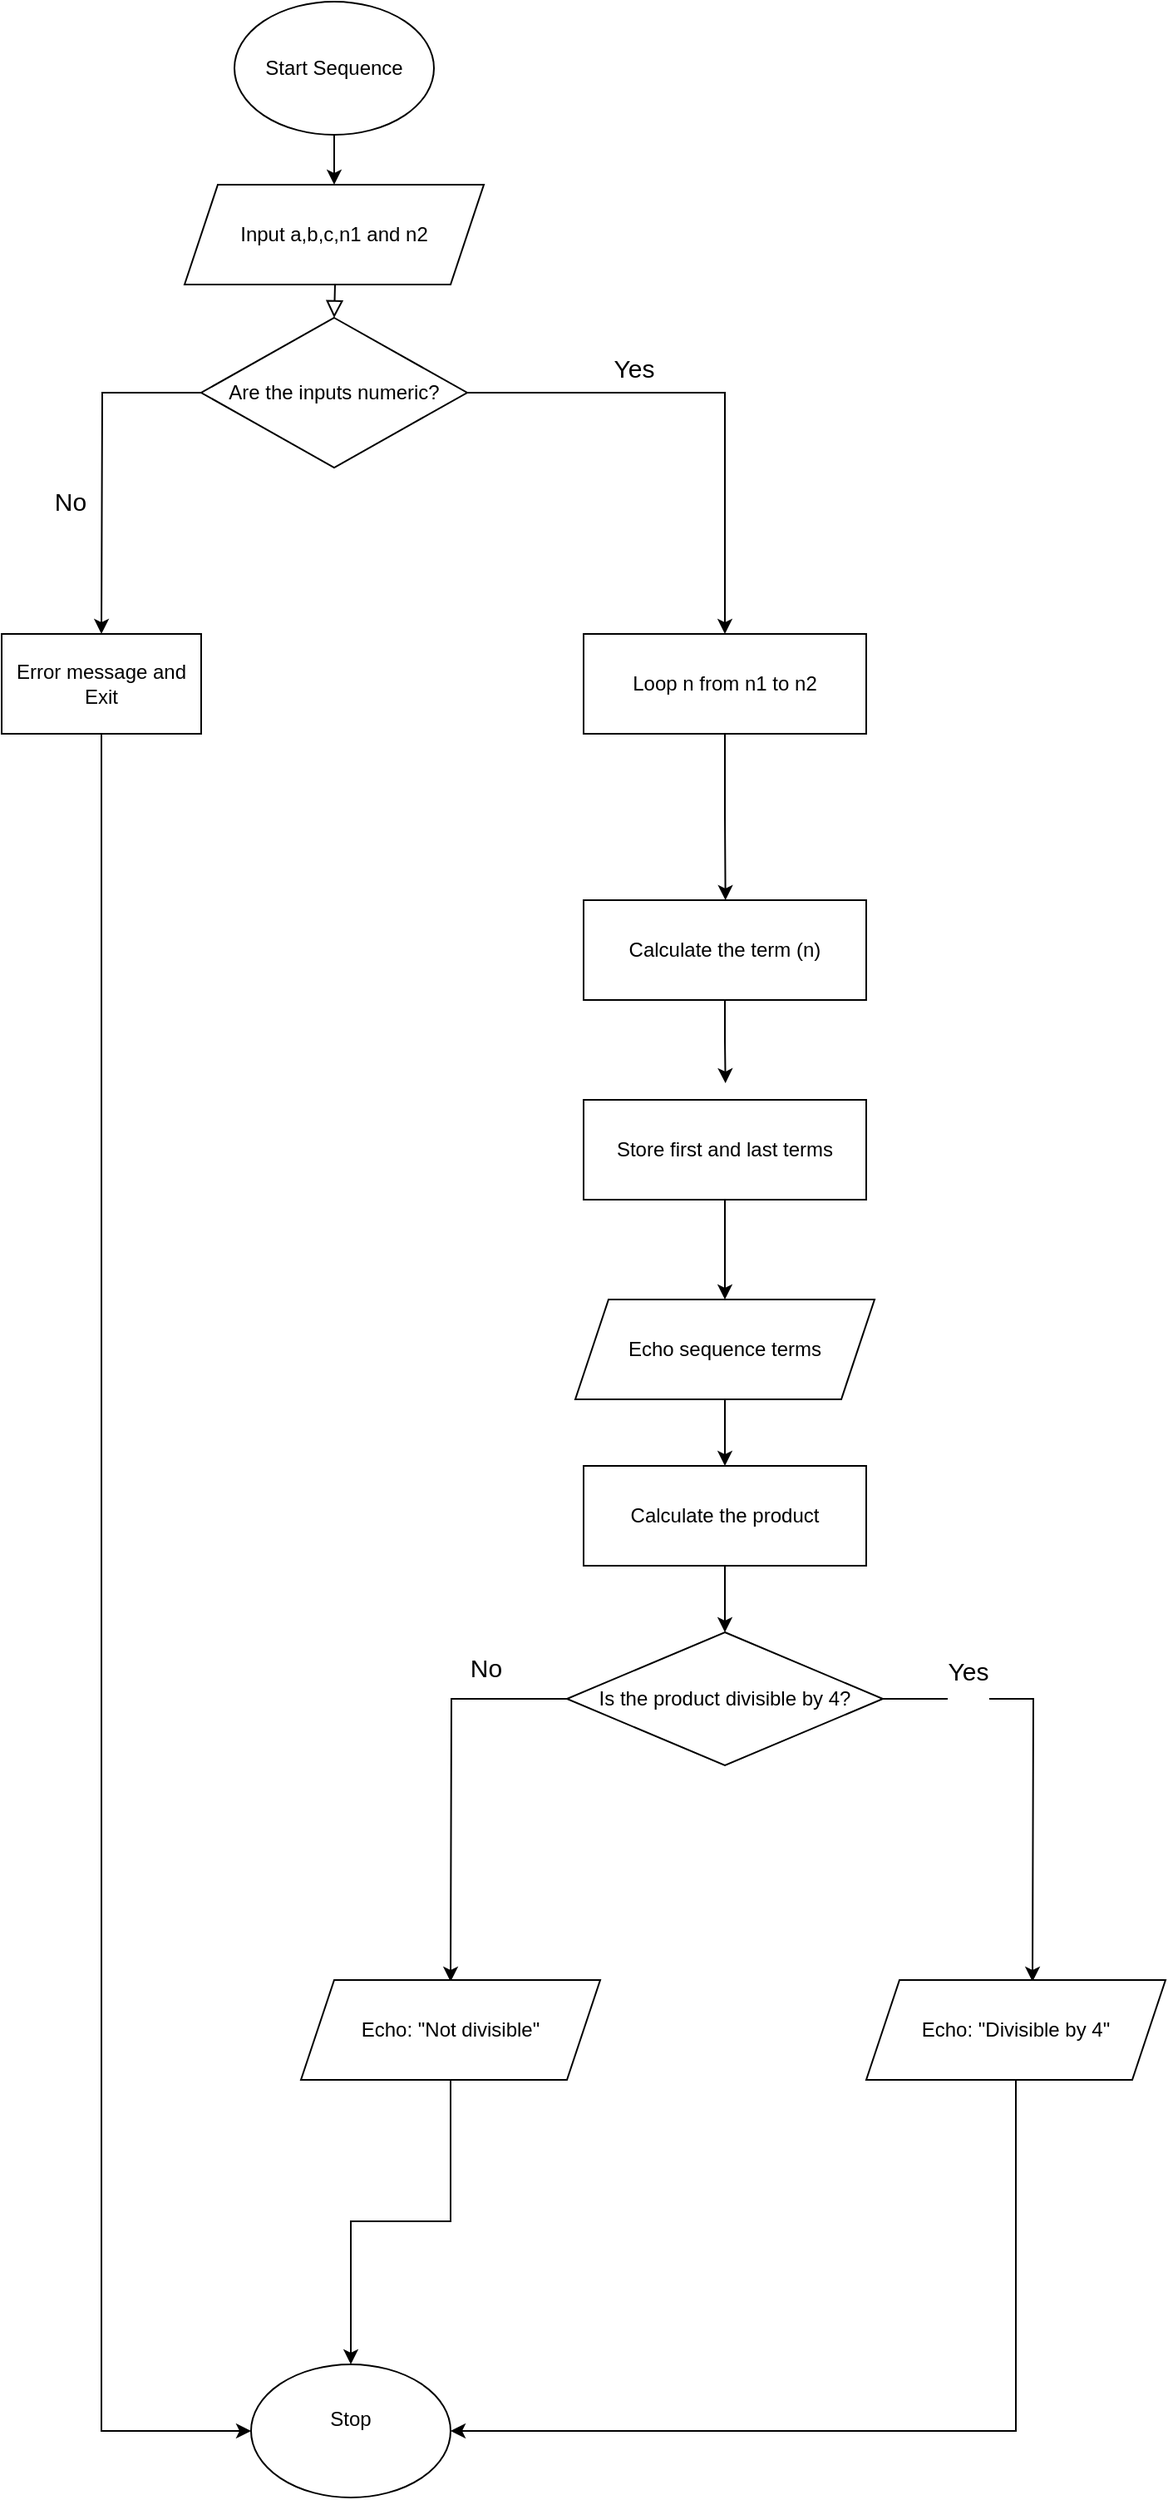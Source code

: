 <mxfile version="25.0.1">
  <diagram id="C5RBs43oDa-KdzZeNtuy" name="Page-1">
    <mxGraphModel dx="1687" dy="2077" grid="1" gridSize="10" guides="1" tooltips="1" connect="1" arrows="1" fold="1" page="1" pageScale="1" pageWidth="827" pageHeight="1169" math="0" shadow="0">
      <root>
        <mxCell id="WIyWlLk6GJQsqaUBKTNV-0" />
        <mxCell id="WIyWlLk6GJQsqaUBKTNV-1" parent="WIyWlLk6GJQsqaUBKTNV-0" />
        <mxCell id="WIyWlLk6GJQsqaUBKTNV-2" value="" style="rounded=0;html=1;jettySize=auto;orthogonalLoop=1;fontSize=11;endArrow=block;endFill=0;endSize=8;strokeWidth=1;shadow=0;labelBackgroundColor=none;edgeStyle=orthogonalEdgeStyle;" parent="WIyWlLk6GJQsqaUBKTNV-1" edge="1">
          <mxGeometry relative="1" as="geometry">
            <mxPoint x="220" y="130" as="sourcePoint" />
            <mxPoint x="220" y="170" as="targetPoint" />
          </mxGeometry>
        </mxCell>
        <mxCell id="cGGMdD4gigf5Eg3kvMlx-1" style="edgeStyle=orthogonalEdgeStyle;rounded=0;orthogonalLoop=1;jettySize=auto;html=1;exitX=0.5;exitY=1;exitDx=0;exitDy=0;" edge="1" parent="WIyWlLk6GJQsqaUBKTNV-1" source="cGGMdD4gigf5Eg3kvMlx-0">
          <mxGeometry relative="1" as="geometry">
            <mxPoint x="220" y="90" as="targetPoint" />
          </mxGeometry>
        </mxCell>
        <mxCell id="cGGMdD4gigf5Eg3kvMlx-0" value="Start Sequence" style="ellipse;whiteSpace=wrap;html=1;" vertex="1" parent="WIyWlLk6GJQsqaUBKTNV-1">
          <mxGeometry x="160" y="-20" width="120" height="80" as="geometry" />
        </mxCell>
        <mxCell id="cGGMdD4gigf5Eg3kvMlx-5" style="edgeStyle=orthogonalEdgeStyle;rounded=0;orthogonalLoop=1;jettySize=auto;html=1;" edge="1" parent="WIyWlLk6GJQsqaUBKTNV-1" source="cGGMdD4gigf5Eg3kvMlx-3">
          <mxGeometry relative="1" as="geometry">
            <mxPoint x="80.0" y="360" as="targetPoint" />
          </mxGeometry>
        </mxCell>
        <mxCell id="cGGMdD4gigf5Eg3kvMlx-9" value="&lt;font style=&quot;font-size: 15px;&quot;&gt;No&lt;/font&gt;" style="edgeLabel;html=1;align=center;verticalAlign=middle;resizable=0;points=[];" vertex="1" connectable="0" parent="cGGMdD4gigf5Eg3kvMlx-5">
          <mxGeometry x="0.211" y="-1" relative="1" as="geometry">
            <mxPoint x="-19" as="offset" />
          </mxGeometry>
        </mxCell>
        <mxCell id="cGGMdD4gigf5Eg3kvMlx-10" style="edgeStyle=orthogonalEdgeStyle;rounded=0;orthogonalLoop=1;jettySize=auto;html=1;exitX=1;exitY=0.5;exitDx=0;exitDy=0;" edge="1" parent="WIyWlLk6GJQsqaUBKTNV-1" source="cGGMdD4gigf5Eg3kvMlx-3" target="cGGMdD4gigf5Eg3kvMlx-11">
          <mxGeometry relative="1" as="geometry">
            <mxPoint x="440" y="360" as="targetPoint" />
          </mxGeometry>
        </mxCell>
        <mxCell id="cGGMdD4gigf5Eg3kvMlx-12" value="&lt;font style=&quot;font-size: 15px;&quot;&gt;Yes&lt;/font&gt;" style="edgeLabel;html=1;align=center;verticalAlign=middle;resizable=0;points=[];" vertex="1" connectable="0" parent="cGGMdD4gigf5Eg3kvMlx-10">
          <mxGeometry x="0.17" y="1" relative="1" as="geometry">
            <mxPoint x="-56" y="-36" as="offset" />
          </mxGeometry>
        </mxCell>
        <mxCell id="cGGMdD4gigf5Eg3kvMlx-3" value="Are the inputs numeric?" style="rhombus;whiteSpace=wrap;html=1;" vertex="1" parent="WIyWlLk6GJQsqaUBKTNV-1">
          <mxGeometry x="140" y="170" width="160" height="90" as="geometry" />
        </mxCell>
        <mxCell id="cGGMdD4gigf5Eg3kvMlx-8" style="edgeStyle=orthogonalEdgeStyle;rounded=0;orthogonalLoop=1;jettySize=auto;html=1;exitX=0.5;exitY=1;exitDx=0;exitDy=0;entryX=0;entryY=0.5;entryDx=0;entryDy=0;" edge="1" parent="WIyWlLk6GJQsqaUBKTNV-1" source="cGGMdD4gigf5Eg3kvMlx-6" target="cGGMdD4gigf5Eg3kvMlx-7">
          <mxGeometry relative="1" as="geometry" />
        </mxCell>
        <mxCell id="cGGMdD4gigf5Eg3kvMlx-6" value="Error message and Exit" style="rounded=0;whiteSpace=wrap;html=1;" vertex="1" parent="WIyWlLk6GJQsqaUBKTNV-1">
          <mxGeometry x="20" y="360" width="120" height="60" as="geometry" />
        </mxCell>
        <mxCell id="cGGMdD4gigf5Eg3kvMlx-7" value="Stop&lt;div&gt;&lt;br&gt;&lt;/div&gt;" style="ellipse;whiteSpace=wrap;html=1;" vertex="1" parent="WIyWlLk6GJQsqaUBKTNV-1">
          <mxGeometry x="170" y="1400" width="120" height="80" as="geometry" />
        </mxCell>
        <mxCell id="cGGMdD4gigf5Eg3kvMlx-13" style="edgeStyle=orthogonalEdgeStyle;rounded=0;orthogonalLoop=1;jettySize=auto;html=1;exitX=0.5;exitY=1;exitDx=0;exitDy=0;" edge="1" parent="WIyWlLk6GJQsqaUBKTNV-1" source="cGGMdD4gigf5Eg3kvMlx-11">
          <mxGeometry relative="1" as="geometry">
            <mxPoint x="455.333" y="520" as="targetPoint" />
          </mxGeometry>
        </mxCell>
        <mxCell id="cGGMdD4gigf5Eg3kvMlx-11" value="Loop n from n1 to n2" style="rounded=0;whiteSpace=wrap;html=1;" vertex="1" parent="WIyWlLk6GJQsqaUBKTNV-1">
          <mxGeometry x="370" y="360" width="170" height="60" as="geometry" />
        </mxCell>
        <mxCell id="cGGMdD4gigf5Eg3kvMlx-15" style="edgeStyle=orthogonalEdgeStyle;rounded=0;orthogonalLoop=1;jettySize=auto;html=1;exitX=0.5;exitY=1;exitDx=0;exitDy=0;" edge="1" parent="WIyWlLk6GJQsqaUBKTNV-1" source="cGGMdD4gigf5Eg3kvMlx-14">
          <mxGeometry relative="1" as="geometry">
            <mxPoint x="455.333" y="630" as="targetPoint" />
          </mxGeometry>
        </mxCell>
        <mxCell id="cGGMdD4gigf5Eg3kvMlx-14" value="Calculate the term (n)" style="rounded=0;whiteSpace=wrap;html=1;" vertex="1" parent="WIyWlLk6GJQsqaUBKTNV-1">
          <mxGeometry x="370" y="520" width="170" height="60" as="geometry" />
        </mxCell>
        <mxCell id="cGGMdD4gigf5Eg3kvMlx-19" style="edgeStyle=orthogonalEdgeStyle;rounded=0;orthogonalLoop=1;jettySize=auto;html=1;entryX=0.5;entryY=0;entryDx=0;entryDy=0;" edge="1" parent="WIyWlLk6GJQsqaUBKTNV-1" source="cGGMdD4gigf5Eg3kvMlx-16" target="cGGMdD4gigf5Eg3kvMlx-17">
          <mxGeometry relative="1" as="geometry" />
        </mxCell>
        <mxCell id="cGGMdD4gigf5Eg3kvMlx-16" value="Store first and last terms" style="rounded=0;whiteSpace=wrap;html=1;" vertex="1" parent="WIyWlLk6GJQsqaUBKTNV-1">
          <mxGeometry x="370" y="640" width="170" height="60" as="geometry" />
        </mxCell>
        <mxCell id="cGGMdD4gigf5Eg3kvMlx-22" style="edgeStyle=orthogonalEdgeStyle;rounded=0;orthogonalLoop=1;jettySize=auto;html=1;exitX=0.5;exitY=1;exitDx=0;exitDy=0;" edge="1" parent="WIyWlLk6GJQsqaUBKTNV-1" source="cGGMdD4gigf5Eg3kvMlx-17" target="cGGMdD4gigf5Eg3kvMlx-21">
          <mxGeometry relative="1" as="geometry" />
        </mxCell>
        <mxCell id="cGGMdD4gigf5Eg3kvMlx-17" value="Echo sequence terms" style="shape=parallelogram;perimeter=parallelogramPerimeter;whiteSpace=wrap;html=1;fixedSize=1;" vertex="1" parent="WIyWlLk6GJQsqaUBKTNV-1">
          <mxGeometry x="365" y="760" width="180" height="60" as="geometry" />
        </mxCell>
        <mxCell id="cGGMdD4gigf5Eg3kvMlx-20" value="Input a,b,c,n1 and n2" style="shape=parallelogram;perimeter=parallelogramPerimeter;whiteSpace=wrap;html=1;fixedSize=1;" vertex="1" parent="WIyWlLk6GJQsqaUBKTNV-1">
          <mxGeometry x="130" y="90" width="180" height="60" as="geometry" />
        </mxCell>
        <mxCell id="cGGMdD4gigf5Eg3kvMlx-24" style="edgeStyle=orthogonalEdgeStyle;rounded=0;orthogonalLoop=1;jettySize=auto;html=1;exitX=0.5;exitY=1;exitDx=0;exitDy=0;entryX=0.5;entryY=0;entryDx=0;entryDy=0;" edge="1" parent="WIyWlLk6GJQsqaUBKTNV-1" source="cGGMdD4gigf5Eg3kvMlx-21" target="cGGMdD4gigf5Eg3kvMlx-23">
          <mxGeometry relative="1" as="geometry" />
        </mxCell>
        <mxCell id="cGGMdD4gigf5Eg3kvMlx-21" value="Calculate the product" style="rounded=0;whiteSpace=wrap;html=1;" vertex="1" parent="WIyWlLk6GJQsqaUBKTNV-1">
          <mxGeometry x="370" y="860" width="170" height="60" as="geometry" />
        </mxCell>
        <mxCell id="cGGMdD4gigf5Eg3kvMlx-25" style="edgeStyle=orthogonalEdgeStyle;rounded=0;orthogonalLoop=1;jettySize=auto;html=1;exitX=0;exitY=0.5;exitDx=0;exitDy=0;" edge="1" parent="WIyWlLk6GJQsqaUBKTNV-1" source="cGGMdD4gigf5Eg3kvMlx-23">
          <mxGeometry relative="1" as="geometry">
            <mxPoint x="290" y="1170" as="targetPoint" />
          </mxGeometry>
        </mxCell>
        <mxCell id="cGGMdD4gigf5Eg3kvMlx-32" value="&lt;font style=&quot;font-size: 15px;&quot;&gt;No&lt;/font&gt;" style="edgeLabel;html=1;align=center;verticalAlign=middle;resizable=0;points=[];" vertex="1" connectable="0" parent="cGGMdD4gigf5Eg3kvMlx-25">
          <mxGeometry x="0.115" y="-2" relative="1" as="geometry">
            <mxPoint x="22" y="-83" as="offset" />
          </mxGeometry>
        </mxCell>
        <mxCell id="cGGMdD4gigf5Eg3kvMlx-27" style="edgeStyle=orthogonalEdgeStyle;rounded=0;orthogonalLoop=1;jettySize=auto;html=1;exitX=1;exitY=0.5;exitDx=0;exitDy=0;" edge="1" parent="WIyWlLk6GJQsqaUBKTNV-1" source="cGGMdD4gigf5Eg3kvMlx-23">
          <mxGeometry relative="1" as="geometry">
            <mxPoint x="640" y="1170" as="targetPoint" />
          </mxGeometry>
        </mxCell>
        <mxCell id="cGGMdD4gigf5Eg3kvMlx-33" value="&lt;font style=&quot;font-size: 15px;&quot;&gt;Yes&lt;/font&gt;&lt;div&gt;&lt;br&gt;&lt;/div&gt;" style="edgeLabel;html=1;align=center;verticalAlign=middle;resizable=0;points=[];" vertex="1" connectable="0" parent="cGGMdD4gigf5Eg3kvMlx-27">
          <mxGeometry x="0.186" y="-2" relative="1" as="geometry">
            <mxPoint x="-38" y="-74" as="offset" />
          </mxGeometry>
        </mxCell>
        <mxCell id="cGGMdD4gigf5Eg3kvMlx-23" value="Is the product divisible by 4?" style="rhombus;whiteSpace=wrap;html=1;" vertex="1" parent="WIyWlLk6GJQsqaUBKTNV-1">
          <mxGeometry x="360" y="960" width="190" height="80" as="geometry" />
        </mxCell>
        <mxCell id="cGGMdD4gigf5Eg3kvMlx-30" style="edgeStyle=orthogonalEdgeStyle;rounded=0;orthogonalLoop=1;jettySize=auto;html=1;exitX=0;exitY=0.5;exitDx=0;exitDy=0;" edge="1" parent="WIyWlLk6GJQsqaUBKTNV-1" source="cGGMdD4gigf5Eg3kvMlx-26" target="cGGMdD4gigf5Eg3kvMlx-7">
          <mxGeometry relative="1" as="geometry">
            <Array as="points">
              <mxPoint x="290" y="1199" />
              <mxPoint x="290" y="1314" />
              <mxPoint x="230" y="1314" />
            </Array>
          </mxGeometry>
        </mxCell>
        <mxCell id="cGGMdD4gigf5Eg3kvMlx-26" value="Echo: &quot;Not divisible&quot;" style="shape=parallelogram;perimeter=parallelogramPerimeter;whiteSpace=wrap;html=1;fixedSize=1;" vertex="1" parent="WIyWlLk6GJQsqaUBKTNV-1">
          <mxGeometry x="200" y="1169" width="180" height="60" as="geometry" />
        </mxCell>
        <mxCell id="cGGMdD4gigf5Eg3kvMlx-31" style="edgeStyle=orthogonalEdgeStyle;rounded=0;orthogonalLoop=1;jettySize=auto;html=1;exitX=0.5;exitY=1;exitDx=0;exitDy=0;entryX=1;entryY=0.5;entryDx=0;entryDy=0;" edge="1" parent="WIyWlLk6GJQsqaUBKTNV-1" source="cGGMdD4gigf5Eg3kvMlx-28" target="cGGMdD4gigf5Eg3kvMlx-7">
          <mxGeometry relative="1" as="geometry" />
        </mxCell>
        <mxCell id="cGGMdD4gigf5Eg3kvMlx-28" value="Echo: &quot;Divisible by 4&quot;" style="shape=parallelogram;perimeter=parallelogramPerimeter;whiteSpace=wrap;html=1;fixedSize=1;" vertex="1" parent="WIyWlLk6GJQsqaUBKTNV-1">
          <mxGeometry x="540" y="1169" width="180" height="60" as="geometry" />
        </mxCell>
      </root>
    </mxGraphModel>
  </diagram>
</mxfile>
